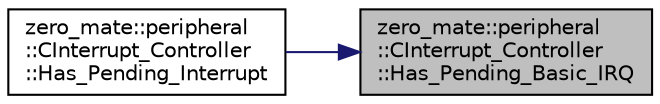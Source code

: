 digraph "zero_mate::peripheral::CInterrupt_Controller::Has_Pending_Basic_IRQ"
{
 // LATEX_PDF_SIZE
  bgcolor="transparent";
  edge [fontname="Helvetica",fontsize="10",labelfontname="Helvetica",labelfontsize="10"];
  node [fontname="Helvetica",fontsize="10",shape=record];
  rankdir="RL";
  Node1 [label="zero_mate::peripheral\l::CInterrupt_Controller\l::Has_Pending_Basic_IRQ",height=0.2,width=0.4,color="black", fillcolor="grey75", style="filled", fontcolor="black",tooltip=" "];
  Node1 -> Node2 [dir="back",color="midnightblue",fontsize="10",style="solid",fontname="Helvetica"];
  Node2 [label="zero_mate::peripheral\l::CInterrupt_Controller\l::Has_Pending_Interrupt",height=0.2,width=0.4,color="black",URL="$classzero__mate_1_1peripheral_1_1CInterrupt__Controller.html#aea7c1519af8962e9327048e552a8cc4c",tooltip=" "];
}
